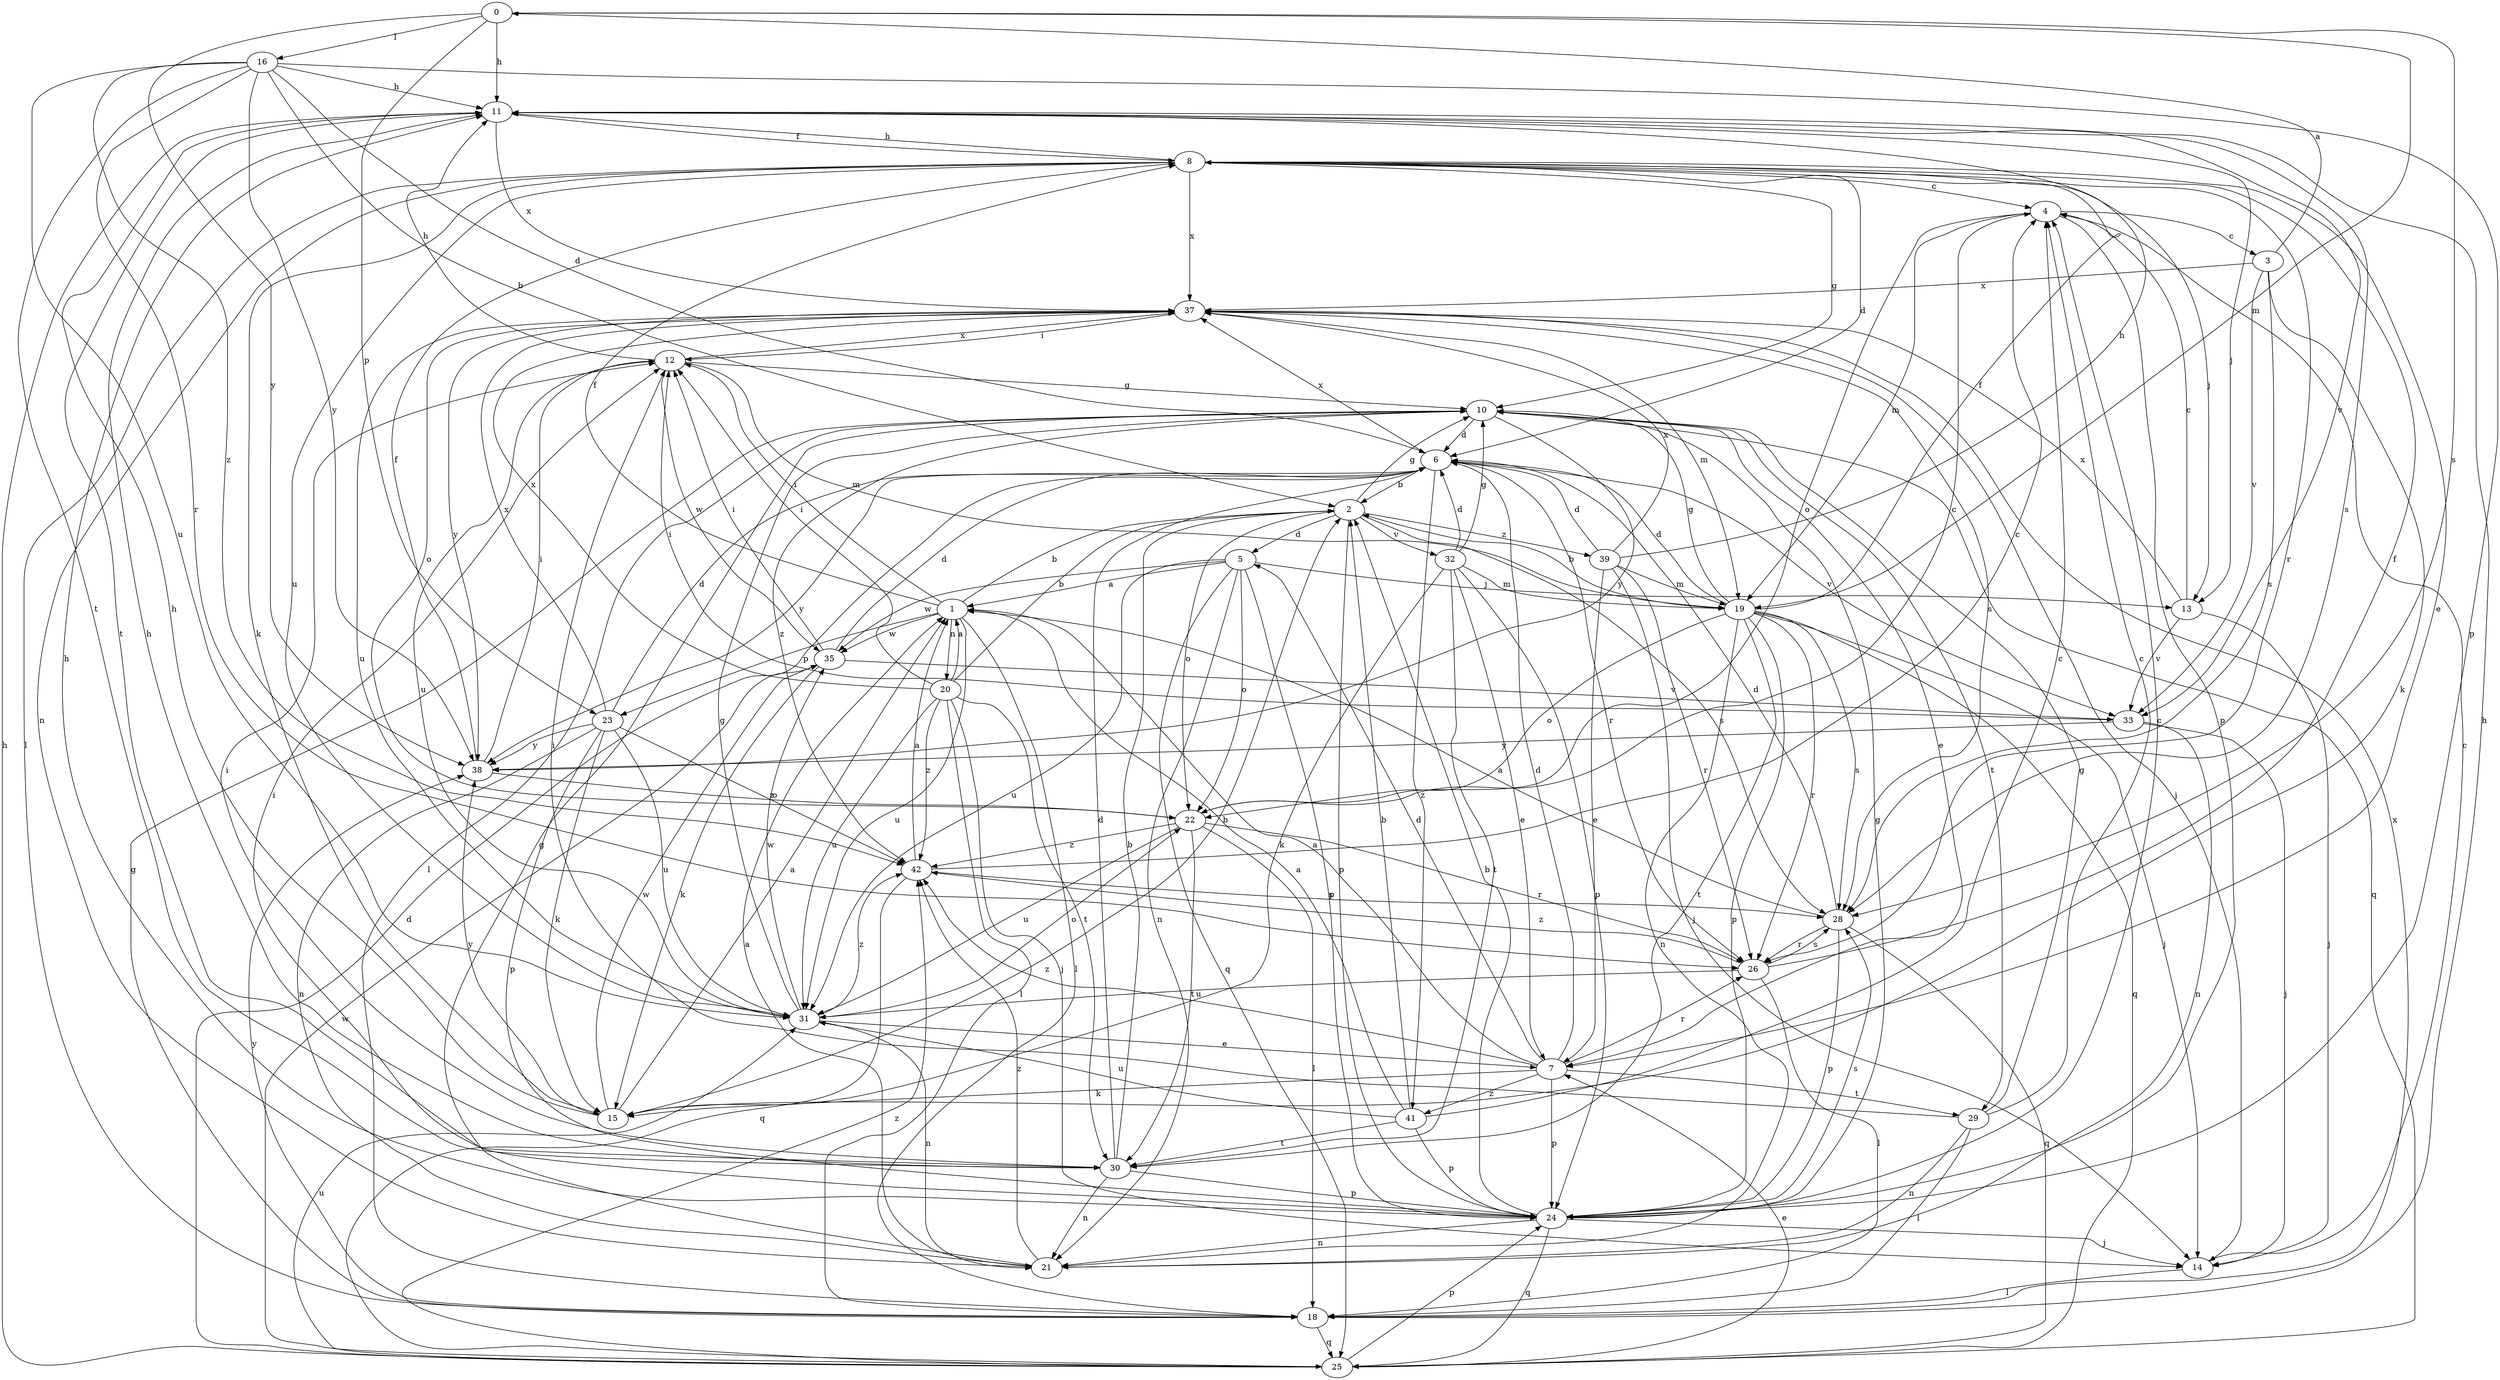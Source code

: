 strict digraph  {
0;
1;
2;
3;
4;
5;
6;
7;
8;
10;
11;
12;
13;
14;
15;
16;
18;
19;
20;
21;
22;
23;
24;
25;
26;
28;
29;
30;
31;
32;
33;
35;
37;
38;
39;
41;
42;
0 -> 11  [label=h];
0 -> 16  [label=l];
0 -> 19  [label=m];
0 -> 23  [label=p];
0 -> 28  [label=s];
0 -> 38  [label=y];
1 -> 2  [label=b];
1 -> 8  [label=f];
1 -> 12  [label=i];
1 -> 18  [label=l];
1 -> 20  [label=n];
1 -> 23  [label=p];
1 -> 31  [label=u];
1 -> 35  [label=w];
2 -> 5  [label=d];
2 -> 10  [label=g];
2 -> 22  [label=o];
2 -> 24  [label=p];
2 -> 28  [label=s];
2 -> 32  [label=v];
2 -> 39  [label=z];
3 -> 0  [label=a];
3 -> 15  [label=k];
3 -> 28  [label=s];
3 -> 33  [label=v];
3 -> 37  [label=x];
4 -> 3  [label=c];
4 -> 19  [label=m];
4 -> 22  [label=o];
4 -> 24  [label=p];
5 -> 1  [label=a];
5 -> 13  [label=j];
5 -> 21  [label=n];
5 -> 22  [label=o];
5 -> 24  [label=p];
5 -> 25  [label=q];
5 -> 31  [label=u];
5 -> 35  [label=w];
6 -> 2  [label=b];
6 -> 26  [label=r];
6 -> 33  [label=v];
6 -> 37  [label=x];
6 -> 38  [label=y];
6 -> 41  [label=z];
7 -> 1  [label=a];
7 -> 5  [label=d];
7 -> 6  [label=d];
7 -> 15  [label=k];
7 -> 24  [label=p];
7 -> 26  [label=r];
7 -> 29  [label=t];
7 -> 41  [label=z];
7 -> 42  [label=z];
8 -> 4  [label=c];
8 -> 6  [label=d];
8 -> 7  [label=e];
8 -> 10  [label=g];
8 -> 11  [label=h];
8 -> 13  [label=j];
8 -> 15  [label=k];
8 -> 18  [label=l];
8 -> 21  [label=n];
8 -> 26  [label=r];
8 -> 31  [label=u];
8 -> 37  [label=x];
10 -> 6  [label=d];
10 -> 7  [label=e];
10 -> 18  [label=l];
10 -> 25  [label=q];
10 -> 29  [label=t];
10 -> 38  [label=y];
10 -> 42  [label=z];
11 -> 8  [label=f];
11 -> 13  [label=j];
11 -> 28  [label=s];
11 -> 30  [label=t];
11 -> 33  [label=v];
11 -> 37  [label=x];
12 -> 10  [label=g];
12 -> 11  [label=h];
12 -> 19  [label=m];
12 -> 31  [label=u];
12 -> 35  [label=w];
12 -> 37  [label=x];
13 -> 4  [label=c];
13 -> 14  [label=j];
13 -> 33  [label=v];
13 -> 37  [label=x];
14 -> 4  [label=c];
14 -> 18  [label=l];
15 -> 1  [label=a];
15 -> 2  [label=b];
15 -> 11  [label=h];
15 -> 35  [label=w];
15 -> 38  [label=y];
16 -> 2  [label=b];
16 -> 6  [label=d];
16 -> 11  [label=h];
16 -> 24  [label=p];
16 -> 26  [label=r];
16 -> 30  [label=t];
16 -> 31  [label=u];
16 -> 38  [label=y];
16 -> 42  [label=z];
18 -> 10  [label=g];
18 -> 11  [label=h];
18 -> 25  [label=q];
18 -> 37  [label=x];
18 -> 38  [label=y];
19 -> 2  [label=b];
19 -> 6  [label=d];
19 -> 8  [label=f];
19 -> 10  [label=g];
19 -> 14  [label=j];
19 -> 21  [label=n];
19 -> 22  [label=o];
19 -> 24  [label=p];
19 -> 25  [label=q];
19 -> 26  [label=r];
19 -> 28  [label=s];
19 -> 30  [label=t];
20 -> 1  [label=a];
20 -> 2  [label=b];
20 -> 12  [label=i];
20 -> 14  [label=j];
20 -> 18  [label=l];
20 -> 30  [label=t];
20 -> 31  [label=u];
20 -> 37  [label=x];
20 -> 42  [label=z];
21 -> 1  [label=a];
21 -> 10  [label=g];
21 -> 42  [label=z];
22 -> 4  [label=c];
22 -> 18  [label=l];
22 -> 26  [label=r];
22 -> 30  [label=t];
22 -> 31  [label=u];
22 -> 42  [label=z];
23 -> 6  [label=d];
23 -> 15  [label=k];
23 -> 21  [label=n];
23 -> 24  [label=p];
23 -> 31  [label=u];
23 -> 37  [label=x];
23 -> 38  [label=y];
23 -> 42  [label=z];
24 -> 2  [label=b];
24 -> 4  [label=c];
24 -> 10  [label=g];
24 -> 11  [label=h];
24 -> 12  [label=i];
24 -> 14  [label=j];
24 -> 21  [label=n];
24 -> 25  [label=q];
24 -> 28  [label=s];
25 -> 6  [label=d];
25 -> 7  [label=e];
25 -> 11  [label=h];
25 -> 24  [label=p];
25 -> 31  [label=u];
25 -> 35  [label=w];
25 -> 42  [label=z];
26 -> 8  [label=f];
26 -> 18  [label=l];
26 -> 28  [label=s];
26 -> 31  [label=u];
26 -> 42  [label=z];
28 -> 1  [label=a];
28 -> 6  [label=d];
28 -> 24  [label=p];
28 -> 25  [label=q];
28 -> 26  [label=r];
29 -> 4  [label=c];
29 -> 10  [label=g];
29 -> 12  [label=i];
29 -> 18  [label=l];
29 -> 21  [label=n];
30 -> 2  [label=b];
30 -> 6  [label=d];
30 -> 11  [label=h];
30 -> 12  [label=i];
30 -> 21  [label=n];
30 -> 24  [label=p];
31 -> 7  [label=e];
31 -> 10  [label=g];
31 -> 21  [label=n];
31 -> 22  [label=o];
31 -> 35  [label=w];
31 -> 42  [label=z];
32 -> 6  [label=d];
32 -> 7  [label=e];
32 -> 10  [label=g];
32 -> 15  [label=k];
32 -> 19  [label=m];
32 -> 24  [label=p];
32 -> 30  [label=t];
33 -> 12  [label=i];
33 -> 14  [label=j];
33 -> 21  [label=n];
33 -> 38  [label=y];
35 -> 6  [label=d];
35 -> 12  [label=i];
35 -> 15  [label=k];
35 -> 33  [label=v];
37 -> 12  [label=i];
37 -> 14  [label=j];
37 -> 19  [label=m];
37 -> 22  [label=o];
37 -> 28  [label=s];
37 -> 31  [label=u];
37 -> 38  [label=y];
38 -> 8  [label=f];
38 -> 12  [label=i];
38 -> 22  [label=o];
39 -> 6  [label=d];
39 -> 7  [label=e];
39 -> 11  [label=h];
39 -> 14  [label=j];
39 -> 19  [label=m];
39 -> 26  [label=r];
39 -> 37  [label=x];
41 -> 1  [label=a];
41 -> 2  [label=b];
41 -> 4  [label=c];
41 -> 24  [label=p];
41 -> 30  [label=t];
41 -> 31  [label=u];
42 -> 1  [label=a];
42 -> 4  [label=c];
42 -> 25  [label=q];
42 -> 28  [label=s];
}
